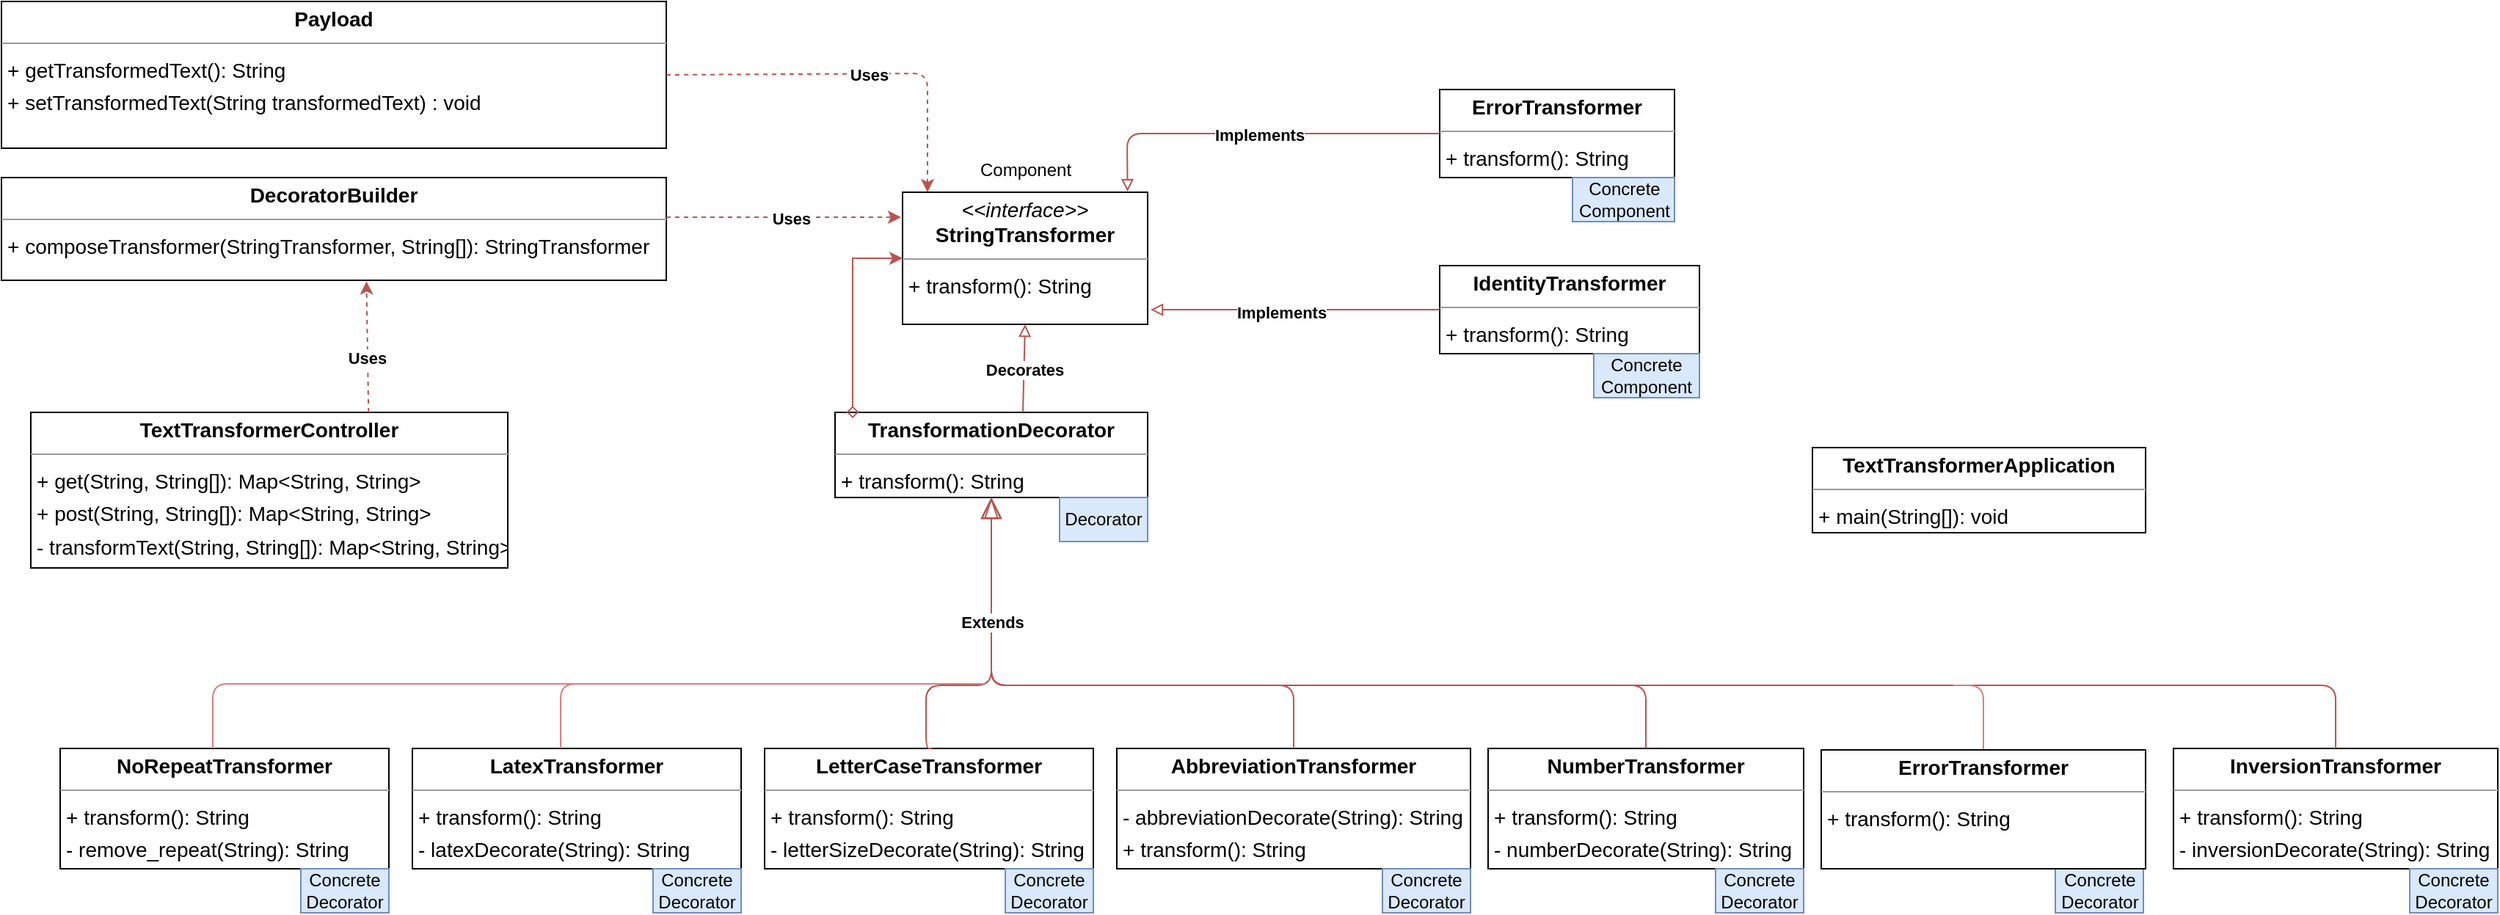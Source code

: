 <mxfile version="22.1.16" type="device">
  <diagram id="m_xZexMjoMniG7AfcNuZ" name="Strona-1">
    <mxGraphModel dx="2100" dy="1284" grid="1" gridSize="10" guides="1" tooltips="1" connect="1" arrows="1" fold="1" page="0" pageScale="1" pageWidth="827" pageHeight="1169" background="none" math="0" shadow="0">
      <root>
        <mxCell id="0" />
        <mxCell id="1" parent="0" />
        <mxCell id="node8" value="&lt;p style=&quot;margin:0px;margin-top:4px;text-align:center;&quot;&gt;&lt;b&gt;AbbreviationTransformer&lt;/b&gt;&lt;/p&gt;&lt;hr size=&quot;1&quot;/&gt;&lt;p style=&quot;margin:0 0 0 4px;line-height:1.6;&quot;&gt;- abbreviationDecorate(String): String&lt;br/&gt;+ transform(): String&lt;/p&gt;" style="verticalAlign=top;align=left;overflow=fill;fontSize=14;fontFamily=Helvetica;html=1;rounded=0;shadow=0;comic=0;labelBackgroundColor=none;strokeWidth=1;" parent="1" vertex="1">
          <mxGeometry x="590" y="219" width="241" height="82" as="geometry" />
        </mxCell>
        <mxCell id="node5" value="&lt;p style=&quot;margin:0px;margin-top:4px;text-align:center;&quot;&gt;&lt;b&gt;DecoratorBuilder&lt;/b&gt;&lt;/p&gt;&lt;hr size=&quot;1&quot;/&gt;&lt;p style=&quot;margin:0 0 0 4px;line-height:1.6;&quot;&gt;+ composeTransformer(StringTransformer, String[]): StringTransformer&lt;/p&gt;" style="verticalAlign=top;align=left;overflow=fill;fontSize=14;fontFamily=Helvetica;html=1;rounded=0;shadow=0;comic=0;labelBackgroundColor=none;strokeWidth=1;" parent="1" vertex="1">
          <mxGeometry x="-170" y="-170" width="453" height="70" as="geometry" />
        </mxCell>
        <mxCell id="node1" value="&lt;p style=&quot;margin:0px;margin-top:4px;text-align:center;&quot;&gt;&lt;b&gt;ErrorTransformer&lt;/b&gt;&lt;/p&gt;&lt;hr size=&quot;1&quot;/&gt;&lt;p style=&quot;margin:0 0 0 4px;line-height:1.6;&quot;&gt;+ transform(): String&lt;/p&gt;" style="verticalAlign=top;align=left;overflow=fill;fontSize=14;fontFamily=Helvetica;html=1;rounded=0;shadow=0;comic=0;labelBackgroundColor=none;strokeWidth=1;" parent="1" vertex="1">
          <mxGeometry x="810" y="-230" width="160" height="60" as="geometry" />
        </mxCell>
        <mxCell id="node10" value="&lt;p style=&quot;margin:0px;margin-top:4px;text-align:center;&quot;&gt;&lt;b&gt;IdentityTransformer&lt;/b&gt;&lt;/p&gt;&lt;hr size=&quot;1&quot;/&gt;&lt;p style=&quot;margin:0 0 0 4px;line-height:1.6;&quot;&gt;+ transform(): String&lt;/p&gt;" style="verticalAlign=top;align=left;overflow=fill;fontSize=14;fontFamily=Helvetica;html=1;rounded=0;shadow=0;comic=0;labelBackgroundColor=none;strokeWidth=1;" parent="1" vertex="1">
          <mxGeometry x="810" y="-110" width="177" height="60" as="geometry" />
        </mxCell>
        <mxCell id="node3" value="&lt;p style=&quot;margin:0px;margin-top:4px;text-align:center;&quot;&gt;&lt;b&gt;InversionTransformer&lt;/b&gt;&lt;/p&gt;&lt;hr size=&quot;1&quot;/&gt;&lt;p style=&quot;margin:0 0 0 4px;line-height:1.6;&quot;&gt;+ transform(): String&lt;br/&gt;- inversionDecorate(String): String&lt;/p&gt;" style="verticalAlign=top;align=left;overflow=fill;fontSize=14;fontFamily=Helvetica;html=1;rounded=0;shadow=0;comic=0;labelBackgroundColor=none;strokeWidth=1;" parent="1" vertex="1">
          <mxGeometry x="1310" y="219" width="221" height="82" as="geometry" />
        </mxCell>
        <mxCell id="node2" value="&lt;p style=&quot;margin:0px;margin-top:4px;text-align:center;&quot;&gt;&lt;b&gt;LetterCaseTransformer&lt;/b&gt;&lt;/p&gt;&lt;hr size=&quot;1&quot;/&gt;&lt;p style=&quot;margin:0 0 0 4px;line-height:1.6;&quot;&gt;+ transform(): String&lt;br/&gt;- letterSizeDecorate(String): String&lt;/p&gt;" style="verticalAlign=top;align=left;overflow=fill;fontSize=14;fontFamily=Helvetica;html=1;rounded=0;shadow=0;comic=0;labelBackgroundColor=none;strokeWidth=1;" parent="1" vertex="1">
          <mxGeometry x="350" y="219" width="224" height="82" as="geometry" />
        </mxCell>
        <mxCell id="node9" value="&lt;p style=&quot;margin:0px;margin-top:4px;text-align:center;&quot;&gt;&lt;b&gt;NumberTransformer&lt;/b&gt;&lt;/p&gt;&lt;hr size=&quot;1&quot;/&gt;&lt;p style=&quot;margin:0 0 0 4px;line-height:1.6;&quot;&gt;+ transform(): String&lt;br/&gt;- numberDecorate(String): String&lt;/p&gt;" style="verticalAlign=top;align=left;overflow=fill;fontSize=14;fontFamily=Helvetica;html=1;rounded=0;shadow=0;comic=0;labelBackgroundColor=none;strokeWidth=1;" parent="1" vertex="1">
          <mxGeometry x="843" y="219" width="215" height="82" as="geometry" />
        </mxCell>
        <mxCell id="node6" value="&lt;p style=&quot;margin:0px;margin-top:4px;text-align:center;&quot;&gt;&lt;i&gt;&amp;lt;&amp;lt;interface&amp;gt;&amp;gt;&lt;/i&gt;&lt;br/&gt;&lt;b&gt;StringTransformer&lt;/b&gt;&lt;/p&gt;&lt;hr size=&quot;1&quot;/&gt;&lt;p style=&quot;margin:0 0 0 4px;line-height:1.6;&quot;&gt;+ transform(): String&lt;/p&gt;" style="verticalAlign=top;align=left;overflow=fill;fontSize=14;fontFamily=Helvetica;html=1;rounded=0;shadow=0;comic=0;labelBackgroundColor=none;strokeWidth=1;" parent="1" vertex="1">
          <mxGeometry x="444" y="-160" width="167" height="90" as="geometry" />
        </mxCell>
        <mxCell id="node7" value="&lt;p style=&quot;margin:0px;margin-top:4px;text-align:center;&quot;&gt;&lt;b&gt;TextTransformerApplication&lt;/b&gt;&lt;/p&gt;&lt;hr size=&quot;1&quot;/&gt;&lt;p style=&quot;margin:0 0 0 4px;line-height:1.6;&quot;&gt;+ main(String[]): void&lt;/p&gt;" style="verticalAlign=top;align=left;overflow=fill;fontSize=14;fontFamily=Helvetica;html=1;rounded=0;shadow=0;comic=0;labelBackgroundColor=none;strokeWidth=1;" parent="1" vertex="1">
          <mxGeometry x="1064" y="14" width="227" height="58" as="geometry" />
        </mxCell>
        <mxCell id="node4" value="&lt;p style=&quot;margin:0px;margin-top:4px;text-align:center;&quot;&gt;&lt;b&gt;TextTransformerController&lt;/b&gt;&lt;/p&gt;&lt;hr size=&quot;1&quot;/&gt;&lt;p style=&quot;margin:0 0 0 4px;line-height:1.6;&quot;&gt;+ get(String, String[]): Map&amp;lt;String, String&amp;gt;&lt;br/&gt;+ post(String, String[]): Map&amp;lt;String, String&amp;gt;&lt;br/&gt;- transformText(String, String[]): Map&amp;lt;String, String&amp;gt;&lt;/p&gt;" style="verticalAlign=top;align=left;overflow=fill;fontSize=14;fontFamily=Helvetica;html=1;rounded=0;shadow=0;comic=0;labelBackgroundColor=none;strokeWidth=1;" parent="1" vertex="1">
          <mxGeometry x="-150" y="-10" width="325" height="106" as="geometry" />
        </mxCell>
        <mxCell id="node0" value="&lt;p style=&quot;margin:0px;margin-top:4px;text-align:center;&quot;&gt;&lt;b&gt;TransformationDecorator&lt;/b&gt;&lt;/p&gt;&lt;hr size=&quot;1&quot;/&gt;&lt;p style=&quot;margin:0 0 0 4px;line-height:1.6;&quot;&gt;+ transform(): String&lt;/p&gt;" style="verticalAlign=top;align=left;overflow=fill;fontSize=14;fontFamily=Helvetica;html=1;rounded=0;shadow=0;comic=0;labelBackgroundColor=none;strokeWidth=1;" parent="1" vertex="1">
          <mxGeometry x="398" y="-10" width="213" height="58" as="geometry" />
        </mxCell>
        <mxCell id="edge0" value="" style="html=1;rounded=1;edgeStyle=orthogonalEdgeStyle;dashed=0;startArrow=none;endArrow=blockThin;endSize=12;strokeColor=#b85450;exitX=0.500;exitY=0.000;exitDx=0;exitDy=0;entryX=0.500;entryY=1.000;entryDx=0;entryDy=0;endFill=0;fillColor=#f8cecc;" parent="1" source="node8" target="node0" edge="1">
          <mxGeometry width="50" height="50" relative="1" as="geometry">
            <Array as="points">
              <mxPoint x="710" y="176" />
              <mxPoint x="504" y="176" />
            </Array>
          </mxGeometry>
        </mxCell>
        <mxCell id="edge5" value="" style="html=1;rounded=1;edgeStyle=orthogonalEdgeStyle;dashed=0;startArrow=none;endArrow=block;endSize=12;strokeColor=#b85450;exitX=0.500;exitY=0.001;exitDx=0;exitDy=0;entryX=0.500;entryY=1.000;entryDx=0;entryDy=0;endFill=0;fillColor=#f8cecc;" parent="1" source="node3" target="node0" edge="1">
          <mxGeometry width="50" height="50" relative="1" as="geometry">
            <Array as="points">
              <mxPoint x="1421" y="176" />
              <mxPoint x="504" y="176" />
            </Array>
          </mxGeometry>
        </mxCell>
        <mxCell id="edge6" value="" style="html=1;rounded=1;edgeStyle=orthogonalEdgeStyle;dashed=0;startArrow=none;endArrow=block;endSize=12;strokeColor=#b85450;exitX=0.508;exitY=0.000;exitDx=0;exitDy=0;entryX=0.500;entryY=1.000;entryDx=0;entryDy=0;endFill=0;fillColor=#f8cecc;" parent="1" source="node2" target="node0" edge="1">
          <mxGeometry width="50" height="50" relative="1" as="geometry">
            <Array as="points">
              <mxPoint x="460" y="219" />
              <mxPoint x="460" y="176" />
              <mxPoint x="504" y="176" />
            </Array>
          </mxGeometry>
        </mxCell>
        <mxCell id="edge3" value="" style="html=1;rounded=1;edgeStyle=orthogonalEdgeStyle;dashed=0;startArrow=none;endArrow=block;endSize=12;strokeColor=#b85450;exitX=0.500;exitY=0.000;exitDx=0;exitDy=0;entryX=0.500;entryY=1.000;entryDx=0;entryDy=0;endFill=0;fillColor=#f8cecc;" parent="1" source="node9" target="node0" edge="1">
          <mxGeometry width="50" height="50" relative="1" as="geometry">
            <Array as="points">
              <mxPoint x="951" y="176" />
              <mxPoint x="505" y="176" />
            </Array>
          </mxGeometry>
        </mxCell>
        <mxCell id="ex-Bpfcj4fFjCFNldc1S-9" value="&lt;b&gt;Extends&lt;/b&gt;" style="edgeLabel;html=1;align=center;verticalAlign=middle;resizable=0;points=[];" parent="edge3" vertex="1" connectable="0">
          <mxGeometry x="0.726" relative="1" as="geometry">
            <mxPoint as="offset" />
          </mxGeometry>
        </mxCell>
        <mxCell id="aKesoCv9TJt9f7RjVg97-1" value="" style="endArrow=block;html=1;rounded=0;exitX=0.601;exitY=0;exitDx=0;exitDy=0;entryX=0.5;entryY=1;entryDx=0;entryDy=0;endFill=0;exitPerimeter=0;fillColor=#f8cecc;strokeColor=#b85450;" parent="1" source="node0" target="node6" edge="1">
          <mxGeometry width="50" height="50" relative="1" as="geometry">
            <mxPoint x="461" y="-20" as="sourcePoint" />
            <mxPoint x="505" y="-50" as="targetPoint" />
          </mxGeometry>
        </mxCell>
        <mxCell id="ex-Bpfcj4fFjCFNldc1S-10" value="&lt;b&gt;Decorates&lt;/b&gt;" style="edgeLabel;html=1;align=center;verticalAlign=middle;resizable=0;points=[];" parent="aKesoCv9TJt9f7RjVg97-1" vertex="1" connectable="0">
          <mxGeometry x="-0.024" relative="1" as="geometry">
            <mxPoint as="offset" />
          </mxGeometry>
        </mxCell>
        <mxCell id="aKesoCv9TJt9f7RjVg97-3" value="" style="endArrow=block;html=1;rounded=0;entryX=1.012;entryY=0.889;entryDx=0;entryDy=0;endFill=0;entryPerimeter=0;fillColor=#f8cecc;strokeColor=#b85450;exitX=0;exitY=0.5;exitDx=0;exitDy=0;" parent="1" source="node10" target="node6" edge="1">
          <mxGeometry width="50" height="50" relative="1" as="geometry">
            <mxPoint x="800" y="-80" as="sourcePoint" />
            <mxPoint x="630" y="-90" as="targetPoint" />
          </mxGeometry>
        </mxCell>
        <mxCell id="ex-Bpfcj4fFjCFNldc1S-12" value="&lt;b&gt;Implements&lt;/b&gt;" style="edgeLabel;html=1;align=center;verticalAlign=middle;resizable=0;points=[];" parent="aKesoCv9TJt9f7RjVg97-3" vertex="1" connectable="0">
          <mxGeometry x="0.097" y="2" relative="1" as="geometry">
            <mxPoint as="offset" />
          </mxGeometry>
        </mxCell>
        <mxCell id="aKesoCv9TJt9f7RjVg97-4" value="" style="endArrow=block;html=1;rounded=1;endFill=0;entryX=0.918;entryY=-0.005;entryDx=0;entryDy=0;fillColor=#f8cecc;strokeColor=#b85450;exitX=0;exitY=0.5;exitDx=0;exitDy=0;curved=0;entryPerimeter=0;" parent="1" edge="1" target="node6" source="node1">
          <mxGeometry width="50" height="50" relative="1" as="geometry">
            <mxPoint x="810" y="-145" as="sourcePoint" />
            <mxPoint x="611" y="-145" as="targetPoint" />
            <Array as="points">
              <mxPoint x="597" y="-200" />
            </Array>
          </mxGeometry>
        </mxCell>
        <mxCell id="ex-Bpfcj4fFjCFNldc1S-13" value="&lt;b style=&quot;border-color: var(--border-color);&quot;&gt;Implements&lt;/b&gt;" style="edgeLabel;html=1;align=center;verticalAlign=middle;resizable=0;points=[];" parent="aKesoCv9TJt9f7RjVg97-4" vertex="1" connectable="0">
          <mxGeometry x="-0.021" y="1" relative="1" as="geometry">
            <mxPoint as="offset" />
          </mxGeometry>
        </mxCell>
        <mxCell id="aKesoCv9TJt9f7RjVg97-8" value="" style="endArrow=classic;html=1;rounded=0;entryX=0;entryY=0.5;entryDx=0;entryDy=0;startArrow=diamond;startFill=0;fillColor=#f8cecc;strokeColor=#b85450;" parent="1" target="node6" edge="1">
          <mxGeometry width="50" height="50" relative="1" as="geometry">
            <mxPoint x="410" y="-6" as="sourcePoint" />
            <mxPoint x="410" y="-160" as="targetPoint" />
            <Array as="points">
              <mxPoint x="410" y="-115" />
            </Array>
          </mxGeometry>
        </mxCell>
        <mxCell id="PA5fDtVTgyA7qbF2EEpD-1" value="" style="endArrow=classic;html=1;rounded=0;exitX=0.708;exitY=0;exitDx=0;exitDy=0;exitPerimeter=0;dashed=1;fillColor=#f8cecc;strokeColor=#b85450;entryX=0.549;entryY=1.01;entryDx=0;entryDy=0;entryPerimeter=0;" parent="1" source="node4" target="node5" edge="1">
          <mxGeometry width="50" height="50" relative="1" as="geometry">
            <mxPoint x="101.5" y="-40" as="sourcePoint" />
            <mxPoint x="151.5" y="-90" as="targetPoint" />
          </mxGeometry>
        </mxCell>
        <mxCell id="ex-Bpfcj4fFjCFNldc1S-16" value="&lt;b&gt;Uses&lt;/b&gt;" style="edgeLabel;html=1;align=center;verticalAlign=middle;resizable=0;points=[];" parent="PA5fDtVTgyA7qbF2EEpD-1" vertex="1" connectable="0">
          <mxGeometry x="-0.159" y="1" relative="1" as="geometry">
            <mxPoint as="offset" />
          </mxGeometry>
        </mxCell>
        <mxCell id="PA5fDtVTgyA7qbF2EEpD-2" value="" style="endArrow=classic;html=1;rounded=0;dashed=1;exitX=1;exitY=0.386;exitDx=0;exitDy=0;exitPerimeter=0;fillColor=#f8cecc;strokeColor=#b85450;entryX=-0.006;entryY=0.189;entryDx=0;entryDy=0;entryPerimeter=0;" parent="1" source="node5" target="node6" edge="1">
          <mxGeometry width="50" height="50" relative="1" as="geometry">
            <mxPoint x="360" y="-120" as="sourcePoint" />
            <mxPoint x="440" y="-143" as="targetPoint" />
          </mxGeometry>
        </mxCell>
        <mxCell id="ex-Bpfcj4fFjCFNldc1S-15" value="&lt;b&gt;Uses&lt;/b&gt;" style="edgeLabel;html=1;align=center;verticalAlign=middle;resizable=0;points=[];" parent="PA5fDtVTgyA7qbF2EEpD-2" vertex="1" connectable="0">
          <mxGeometry x="0.061" y="-1" relative="1" as="geometry">
            <mxPoint as="offset" />
          </mxGeometry>
        </mxCell>
        <mxCell id="ex-Bpfcj4fFjCFNldc1S-1" value="Component" style="text;strokeColor=none;align=center;fillColor=none;html=1;verticalAlign=middle;whiteSpace=wrap;rounded=0;" parent="1" vertex="1">
          <mxGeometry x="497.5" y="-190" width="60" height="30" as="geometry" />
        </mxCell>
        <mxCell id="ex-Bpfcj4fFjCFNldc1S-2" value="Concrete Decorator" style="text;strokeColor=#6c8ebf;align=center;fillColor=#dae8fc;html=1;verticalAlign=middle;whiteSpace=wrap;rounded=0;" parent="1" vertex="1">
          <mxGeometry x="514" y="301" width="60" height="30" as="geometry" />
        </mxCell>
        <mxCell id="ex-Bpfcj4fFjCFNldc1S-3" value="Concrete Decorator" style="text;strokeColor=#6c8ebf;align=center;fillColor=#dae8fc;html=1;verticalAlign=middle;whiteSpace=wrap;rounded=0;" parent="1" vertex="1">
          <mxGeometry x="771" y="301" width="60" height="30" as="geometry" />
        </mxCell>
        <mxCell id="ex-Bpfcj4fFjCFNldc1S-4" value="Concrete Decorator" style="text;strokeColor=#6c8ebf;align=center;fillColor=#dae8fc;html=1;verticalAlign=middle;whiteSpace=wrap;rounded=0;" parent="1" vertex="1">
          <mxGeometry x="998" y="301" width="60" height="30" as="geometry" />
        </mxCell>
        <mxCell id="ex-Bpfcj4fFjCFNldc1S-5" value="Concrete Decorator" style="text;strokeColor=#6c8ebf;align=center;fillColor=#dae8fc;html=1;verticalAlign=middle;whiteSpace=wrap;rounded=0;" parent="1" vertex="1">
          <mxGeometry x="1229.5" y="301" width="60" height="30" as="geometry" />
        </mxCell>
        <mxCell id="ex-Bpfcj4fFjCFNldc1S-6" value="Decorator" style="text;strokeColor=#6c8ebf;align=center;fillColor=#dae8fc;html=1;verticalAlign=middle;whiteSpace=wrap;rounded=0;" parent="1" vertex="1">
          <mxGeometry x="551" y="48" width="60" height="30" as="geometry" />
        </mxCell>
        <mxCell id="ex-Bpfcj4fFjCFNldc1S-7" value="Concrete Component" style="text;strokeColor=#6c8ebf;align=center;fillColor=#dae8fc;html=1;verticalAlign=middle;whiteSpace=wrap;rounded=0;" parent="1" vertex="1">
          <mxGeometry x="900.5" y="-170" width="69.5" height="30" as="geometry" />
        </mxCell>
        <mxCell id="ex-Bpfcj4fFjCFNldc1S-8" value="Concrete Component" style="text;strokeColor=#6c8ebf;align=center;fillColor=#dae8fc;html=1;verticalAlign=middle;whiteSpace=wrap;rounded=0;" parent="1" vertex="1">
          <mxGeometry x="915" y="-50" width="72" height="30" as="geometry" />
        </mxCell>
        <mxCell id="PAjQyFYS56JjPUBI5kJ7-4" style="edgeStyle=orthogonalEdgeStyle;rounded=1;orthogonalLoop=1;jettySize=auto;html=1;exitX=0.5;exitY=0;exitDx=0;exitDy=0;strokeColor=#d6807d;endArrow=none;endFill=0;curved=0;" edge="1" parent="1" source="PAjQyFYS56JjPUBI5kJ7-1">
          <mxGeometry relative="1" as="geometry">
            <mxPoint x="1160" y="176" as="targetPoint" />
            <Array as="points">
              <mxPoint x="1181" y="176" />
              <mxPoint x="1160" y="176" />
            </Array>
          </mxGeometry>
        </mxCell>
        <mxCell id="PAjQyFYS56JjPUBI5kJ7-1" value="&lt;p style=&quot;margin:0px;margin-top:4px;text-align:center;&quot;&gt;&lt;b&gt;ErrorTransformer&lt;/b&gt;&lt;/p&gt;&lt;hr size=&quot;1&quot;&gt;&lt;p style=&quot;margin:0 0 0 4px;line-height:1.6;&quot;&gt;+ transform(): String&lt;br&gt;&lt;/p&gt;" style="verticalAlign=top;align=left;overflow=fill;fontSize=14;fontFamily=Helvetica;html=1;rounded=0;shadow=0;comic=0;labelBackgroundColor=none;strokeWidth=1;" vertex="1" parent="1">
          <mxGeometry x="1070" y="220" width="221" height="81" as="geometry" />
        </mxCell>
        <mxCell id="PAjQyFYS56JjPUBI5kJ7-5" value="Concrete Decorator" style="text;strokeColor=#6c8ebf;align=center;fillColor=#dae8fc;html=1;verticalAlign=middle;whiteSpace=wrap;rounded=0;" vertex="1" parent="1">
          <mxGeometry x="1471" y="301" width="60" height="30" as="geometry" />
        </mxCell>
        <mxCell id="PAjQyFYS56JjPUBI5kJ7-6" value="&lt;p style=&quot;margin:0px;margin-top:4px;text-align:center;&quot;&gt;&lt;b&gt;LatexTransformer&lt;/b&gt;&lt;/p&gt;&lt;hr size=&quot;1&quot;&gt;&lt;p style=&quot;margin:0 0 0 4px;line-height:1.6;&quot;&gt;+ transform(): String&lt;br&gt;-&amp;nbsp;latexDecorate&lt;span style=&quot;background-color: initial;&quot;&gt;(String): String&lt;/span&gt;&lt;/p&gt;" style="verticalAlign=top;align=left;overflow=fill;fontSize=14;fontFamily=Helvetica;html=1;rounded=0;shadow=0;comic=0;labelBackgroundColor=none;strokeWidth=1;" vertex="1" parent="1">
          <mxGeometry x="110" y="219" width="224" height="82" as="geometry" />
        </mxCell>
        <mxCell id="PAjQyFYS56JjPUBI5kJ7-7" style="edgeStyle=orthogonalEdgeStyle;rounded=1;orthogonalLoop=1;jettySize=auto;html=1;exitX=0.5;exitY=0;exitDx=0;exitDy=0;strokeColor=#d6807d;endArrow=none;endFill=0;curved=0;" edge="1" parent="1">
          <mxGeometry relative="1" as="geometry">
            <mxPoint x="500" y="175" as="targetPoint" />
            <mxPoint x="211" y="219" as="sourcePoint" />
            <Array as="points">
              <mxPoint x="211" y="175" />
            </Array>
          </mxGeometry>
        </mxCell>
        <mxCell id="PAjQyFYS56JjPUBI5kJ7-8" value="Concrete Decorator" style="text;strokeColor=#6c8ebf;align=center;fillColor=#dae8fc;html=1;verticalAlign=middle;whiteSpace=wrap;rounded=0;" vertex="1" parent="1">
          <mxGeometry x="274" y="301" width="60" height="30" as="geometry" />
        </mxCell>
        <mxCell id="PAjQyFYS56JjPUBI5kJ7-9" value="&lt;p style=&quot;margin:0px;margin-top:4px;text-align:center;&quot;&gt;&lt;b&gt;NoRepeatTransformer&lt;/b&gt;&lt;/p&gt;&lt;hr size=&quot;1&quot;&gt;&lt;p style=&quot;margin:0 0 0 4px;line-height:1.6;&quot;&gt;+ transform(): String&lt;br&gt;-&amp;nbsp;remove_repeat&lt;span style=&quot;background-color: initial;&quot;&gt;(String): String&lt;/span&gt;&lt;/p&gt;" style="verticalAlign=top;align=left;overflow=fill;fontSize=14;fontFamily=Helvetica;html=1;rounded=0;shadow=0;comic=0;labelBackgroundColor=none;strokeWidth=1;" vertex="1" parent="1">
          <mxGeometry x="-130" y="219" width="224" height="82" as="geometry" />
        </mxCell>
        <mxCell id="PAjQyFYS56JjPUBI5kJ7-10" style="edgeStyle=orthogonalEdgeStyle;rounded=1;orthogonalLoop=1;jettySize=auto;html=1;exitX=0.5;exitY=0;exitDx=0;exitDy=0;strokeColor=#d6807d;endArrow=none;endFill=0;curved=0;" edge="1" parent="1">
          <mxGeometry relative="1" as="geometry">
            <mxPoint x="274" y="175" as="targetPoint" />
            <mxPoint x="-26" y="219" as="sourcePoint" />
            <Array as="points">
              <mxPoint x="-26" y="175" />
            </Array>
          </mxGeometry>
        </mxCell>
        <mxCell id="PAjQyFYS56JjPUBI5kJ7-11" value="Concrete Decorator" style="text;strokeColor=#6c8ebf;align=center;fillColor=#dae8fc;html=1;verticalAlign=middle;whiteSpace=wrap;rounded=0;" vertex="1" parent="1">
          <mxGeometry x="34" y="301" width="60" height="30" as="geometry" />
        </mxCell>
        <mxCell id="PAjQyFYS56JjPUBI5kJ7-12" value="&lt;p style=&quot;margin:0px;margin-top:4px;text-align:center;&quot;&gt;&lt;b&gt;Payload&lt;/b&gt;&lt;/p&gt;&lt;hr size=&quot;1&quot;&gt;&lt;p style=&quot;margin:0 0 0 4px;line-height:1.6;&quot;&gt;+&amp;nbsp;getTransformedText&lt;span style=&quot;background-color: initial;&quot;&gt;(): String&lt;/span&gt;&lt;/p&gt;&lt;p style=&quot;margin:0 0 0 4px;line-height:1.6;&quot;&gt;&lt;span style=&quot;background-color: initial;&quot;&gt;+&amp;nbsp;&lt;/span&gt;setTransformedText(String&amp;nbsp;transformedText&lt;span style=&quot;background-color: initial;&quot;&gt;) : void&lt;/span&gt;&lt;/p&gt;" style="verticalAlign=top;align=left;overflow=fill;fontSize=14;fontFamily=Helvetica;html=1;rounded=0;shadow=0;comic=0;labelBackgroundColor=none;strokeWidth=1;" vertex="1" parent="1">
          <mxGeometry x="-170" y="-290" width="453" height="100" as="geometry" />
        </mxCell>
        <mxCell id="PAjQyFYS56JjPUBI5kJ7-13" value="" style="endArrow=classic;html=1;rounded=1;dashed=1;exitX=1;exitY=0.5;exitDx=0;exitDy=0;fillColor=#f8cecc;strokeColor=#b85450;curved=0;entryX=0;entryY=0;entryDx=0;entryDy=0;" edge="1" parent="1" source="PAjQyFYS56JjPUBI5kJ7-12">
          <mxGeometry width="50" height="50" relative="1" as="geometry">
            <mxPoint x="300" y="-240.59" as="sourcePoint" />
            <mxPoint x="461" y="-160" as="targetPoint" />
            <Array as="points">
              <mxPoint x="461" y="-241" />
            </Array>
          </mxGeometry>
        </mxCell>
        <mxCell id="PAjQyFYS56JjPUBI5kJ7-14" value="&lt;b&gt;Uses&lt;/b&gt;" style="edgeLabel;html=1;align=center;verticalAlign=middle;resizable=0;points=[];" vertex="1" connectable="0" parent="PAjQyFYS56JjPUBI5kJ7-13">
          <mxGeometry x="0.061" y="-1" relative="1" as="geometry">
            <mxPoint as="offset" />
          </mxGeometry>
        </mxCell>
      </root>
    </mxGraphModel>
  </diagram>
</mxfile>
